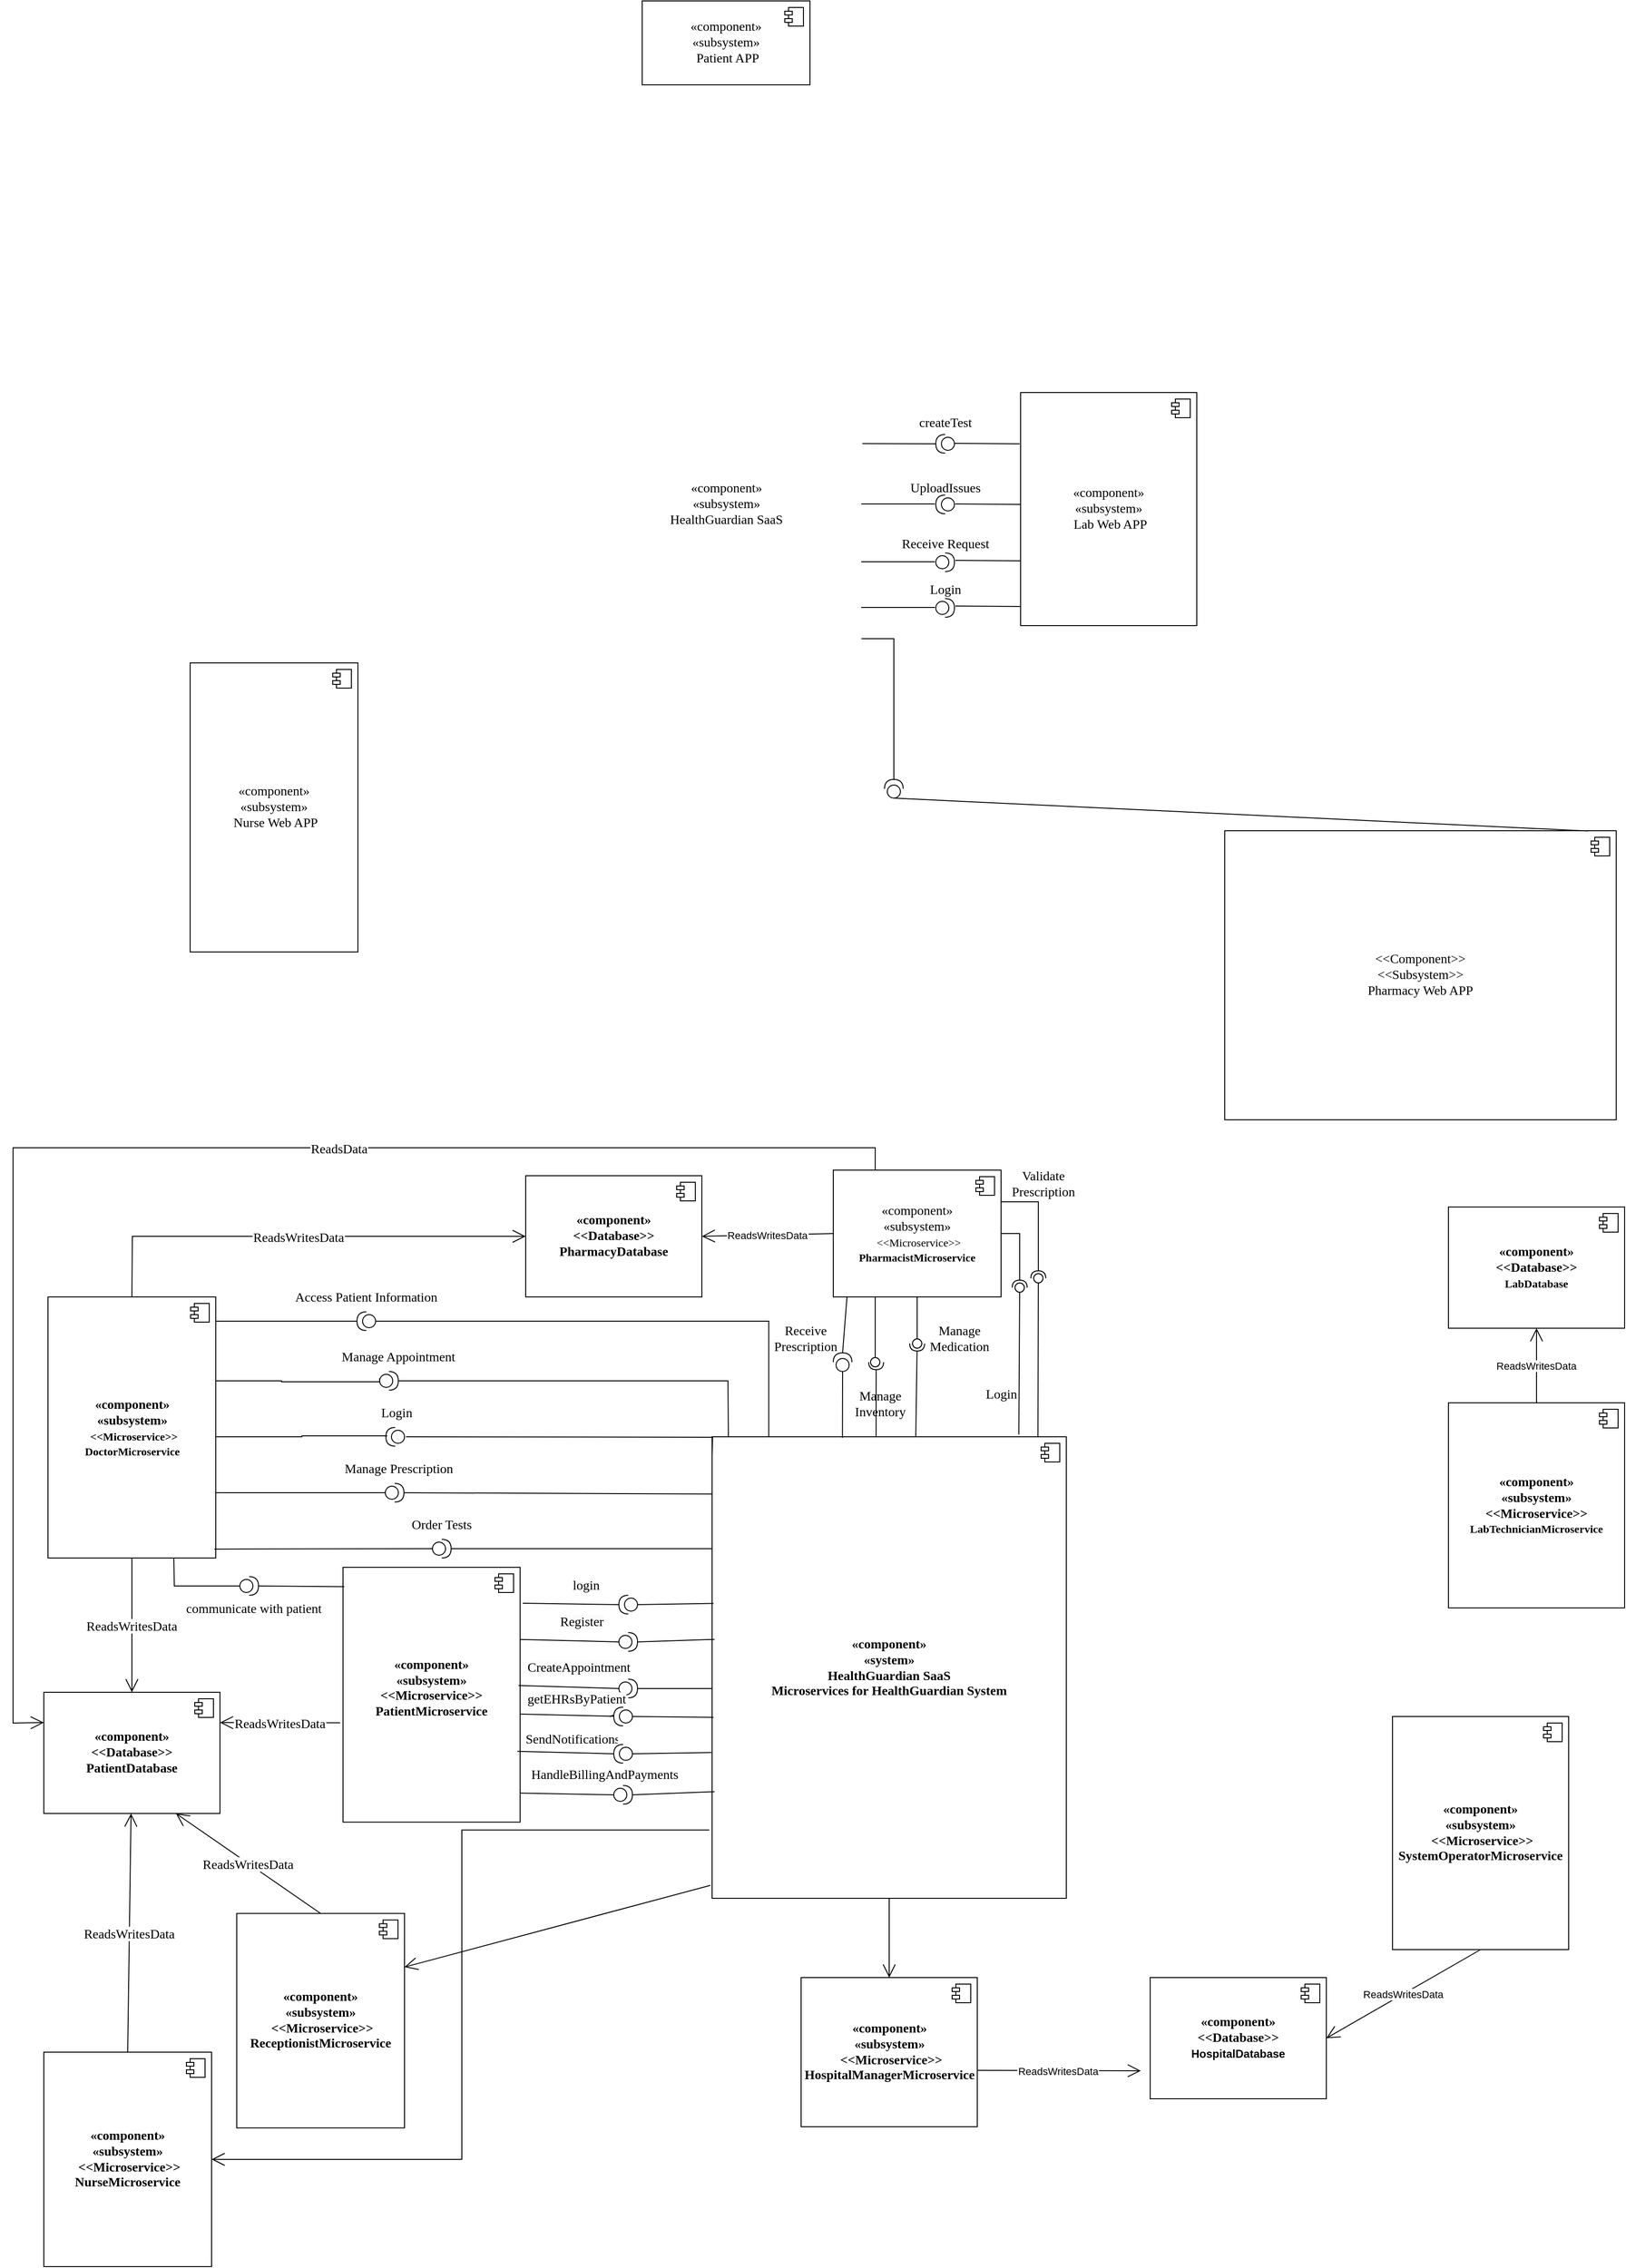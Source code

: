 <mxfile version="22.1.11" type="github">
  <diagram name="第 1 页" id="nJB0Ftmji8PTShk6qqmN">
    <mxGraphModel dx="1245" dy="1538" grid="1" gridSize="10" guides="1" tooltips="1" connect="1" arrows="1" fold="1" page="1" pageScale="1" pageWidth="1169" pageHeight="827" math="0" shadow="0">
      <root>
        <mxCell id="0" />
        <mxCell id="1" parent="0" />
        <mxCell id="VN6n6pisOUyMDZb1Et-6-19" value="&lt;font style=&quot;font-size: 14px;&quot;&gt;«component»&lt;br style=&quot;border-color: var(--border-color); font-size: 14px;&quot;&gt;«subsystem»&lt;br style=&quot;border-color: var(--border-color); font-size: 14px;&quot;&gt;&lt;span style=&quot;border-color: var(--border-color); font-size: 14px;&quot;&gt;&amp;nbsp;Lab Web APP&lt;/span&gt;&lt;/font&gt;" style="html=1;dropTarget=0;whiteSpace=wrap;fontFamily=Times New Roman;fontSize=14;" parent="1" vertex="1">
          <mxGeometry x="1151" y="260" width="189" height="250" as="geometry" />
        </mxCell>
        <mxCell id="VN6n6pisOUyMDZb1Et-6-20" value="" style="shape=module;jettyWidth=8;jettyHeight=4;" parent="VN6n6pisOUyMDZb1Et-6-19" vertex="1">
          <mxGeometry x="1" width="20" height="20" relative="1" as="geometry">
            <mxPoint x="-27" y="7" as="offset" />
          </mxGeometry>
        </mxCell>
        <mxCell id="VN6n6pisOUyMDZb1Et-6-21" value="&lt;font style=&quot;font-size: 14px;&quot;&gt;&amp;lt;&amp;lt;Component&amp;gt;&amp;gt;&lt;br style=&quot;border-color: var(--border-color); font-size: 14px;&quot;&gt;&lt;span style=&quot;font-size: 14px;&quot;&gt;&amp;lt;&amp;lt;Subsystem&amp;gt;&amp;gt;&lt;/span&gt;&lt;br style=&quot;border-color: var(--border-color); font-size: 14px;&quot;&gt;&lt;span style=&quot;font-size: 14px;&quot;&gt;Pharmacy Web APP&lt;/span&gt;&lt;/font&gt;" style="html=1;dropTarget=0;whiteSpace=wrap;fontSize=14;fontFamily=Times New Roman;" parent="1" vertex="1">
          <mxGeometry x="1370" y="730" width="420" height="310" as="geometry" />
        </mxCell>
        <mxCell id="VN6n6pisOUyMDZb1Et-6-22" value="" style="shape=module;jettyWidth=8;jettyHeight=4;" parent="VN6n6pisOUyMDZb1Et-6-21" vertex="1">
          <mxGeometry x="1" width="20" height="20" relative="1" as="geometry">
            <mxPoint x="-27" y="7" as="offset" />
          </mxGeometry>
        </mxCell>
        <mxCell id="VN6n6pisOUyMDZb1Et-6-25" value="&lt;span style=&quot;font-weight: normal; font-size: 14px;&quot;&gt;«component»&lt;br style=&quot;border-color: var(--border-color); font-size: 14px;&quot;&gt;«subsystem»&lt;br style=&quot;font-size: 14px;&quot;&gt;HealthGuardian SaaS&lt;br style=&quot;font-size: 14px;&quot;&gt;&lt;/span&gt;" style="text;align=center;fontStyle=1;verticalAlign=middle;spacingLeft=3;spacingRight=3;strokeColor=none;rotatable=0;points=[[0,0.5],[1,0.5]];portConstraint=eastwest;html=1;fontFamily=Times New Roman;fontSize=14;" parent="1" vertex="1">
          <mxGeometry x="795" y="367" width="80" height="26" as="geometry" />
        </mxCell>
        <mxCell id="VN6n6pisOUyMDZb1Et-6-26" value="Manage Appointment" style="text;html=1;align=center;verticalAlign=middle;resizable=0;points=[];autosize=1;strokeColor=none;fillColor=none;fontFamily=Times New Roman;fontSize=14;" parent="1" vertex="1">
          <mxGeometry x="408.34" y="1280" width="150" height="30" as="geometry" />
        </mxCell>
        <mxCell id="VN6n6pisOUyMDZb1Et-6-29" value="Manage Prescription" style="text;whiteSpace=wrap;html=1;align=center;fontFamily=Times New Roman;fontSize=14;" parent="1" vertex="1">
          <mxGeometry x="409.42" y="1400" width="150" height="40" as="geometry" />
        </mxCell>
        <mxCell id="VN6n6pisOUyMDZb1Et-6-30" value="Order Tests" style="text;whiteSpace=wrap;html=1;align=center;fontSize=14;fontFamily=Times New Roman;" parent="1" vertex="1">
          <mxGeometry x="455" y="1460" width="150" height="40" as="geometry" />
        </mxCell>
        <mxCell id="VN6n6pisOUyMDZb1Et-6-31" value="Access Patient Information" style="text;whiteSpace=wrap;html=1;align=center;fontFamily=Times New Roman;fontSize=14;" parent="1" vertex="1">
          <mxGeometry x="359" y="1216" width="180" height="30" as="geometry" />
        </mxCell>
        <mxCell id="VN6n6pisOUyMDZb1Et-6-32" value="" style="edgeStyle=orthogonalEdgeStyle;rounded=0;orthogonalLoop=1;jettySize=auto;html=1;entryX=-0.003;entryY=0.367;entryDx=0;entryDy=0;entryPerimeter=0;endArrow=none;endFill=0;exitX=0.998;exitY=0.177;exitDx=0;exitDy=0;exitPerimeter=0;" parent="1" target="VN6n6pisOUyMDZb1Et-6-33" edge="1" source="W3R0Q8apx7RqM81T_USm-109">
          <mxGeometry relative="1" as="geometry">
            <mxPoint x="340" y="1320" as="sourcePoint" />
            <mxPoint x="617.47" y="1315.985" as="targetPoint" />
            <Array as="points">
              <mxPoint x="287" y="1320" />
              <mxPoint x="358" y="1320" />
              <mxPoint x="463" y="1321" />
            </Array>
          </mxGeometry>
        </mxCell>
        <mxCell id="VN6n6pisOUyMDZb1Et-6-33" value="" style="shape=providedRequiredInterface;html=1;verticalLabelPosition=bottom;sketch=0;" parent="1" vertex="1">
          <mxGeometry x="463.34" y="1310" width="20" height="20" as="geometry" />
        </mxCell>
        <mxCell id="VN6n6pisOUyMDZb1Et-6-34" value="" style="shape=providedRequiredInterface;html=1;verticalLabelPosition=bottom;sketch=0;" parent="1" vertex="1">
          <mxGeometry x="469.42" y="1430" width="20" height="20" as="geometry" />
        </mxCell>
        <mxCell id="VN6n6pisOUyMDZb1Et-6-36" value="" style="shape=providedRequiredInterface;html=1;verticalLabelPosition=bottom;sketch=0;" parent="1" vertex="1">
          <mxGeometry x="520" y="1490" width="20" height="20" as="geometry" />
        </mxCell>
        <mxCell id="VN6n6pisOUyMDZb1Et-6-37" style="edgeStyle=orthogonalEdgeStyle;rounded=0;orthogonalLoop=1;jettySize=auto;html=1;exitX=0;exitY=0.5;exitDx=0;exitDy=0;exitPerimeter=0;entryX=0.16;entryY=0.004;entryDx=0;entryDy=0;endArrow=none;endFill=0;entryPerimeter=0;" parent="1" source="VN6n6pisOUyMDZb1Et-6-38" target="W3R0Q8apx7RqM81T_USm-1" edge="1">
          <mxGeometry relative="1" as="geometry">
            <mxPoint x="584" y="1255.25" as="targetPoint" />
          </mxGeometry>
        </mxCell>
        <mxCell id="VN6n6pisOUyMDZb1Et-6-38" value="" style="shape=providedRequiredInterface;html=1;verticalLabelPosition=bottom;sketch=0;direction=west;" parent="1" vertex="1">
          <mxGeometry x="439" y="1246" width="20" height="20" as="geometry" />
        </mxCell>
        <mxCell id="VN6n6pisOUyMDZb1Et-6-39" style="rounded=0;orthogonalLoop=1;jettySize=auto;html=1;exitX=1;exitY=0.5;exitDx=0;exitDy=0;exitPerimeter=0;entryX=0.046;entryY=0;entryDx=0;entryDy=0;endArrow=none;endFill=0;entryPerimeter=0;" parent="1" source="VN6n6pisOUyMDZb1Et-6-33" target="W3R0Q8apx7RqM81T_USm-1" edge="1">
          <mxGeometry relative="1" as="geometry">
            <mxPoint x="619.5" y="1320.6" as="targetPoint" />
            <Array as="points">
              <mxPoint x="837" y="1320" />
            </Array>
          </mxGeometry>
        </mxCell>
        <mxCell id="VN6n6pisOUyMDZb1Et-6-41" value="«component»&lt;br style=&quot;border-color: var(--border-color); font-size: 14px;&quot;&gt;«subsystem»&lt;br style=&quot;border-color: var(--border-color); font-size: 14px;&quot;&gt;&lt;span style=&quot;border-color: var(--border-color); font-size: 14px;&quot;&gt;&amp;nbsp;Patient APP&lt;/span&gt;" style="html=1;dropTarget=0;whiteSpace=wrap;fontFamily=Times New Roman;fontSize=14;" parent="1" vertex="1">
          <mxGeometry x="745" y="-160" width="180" height="90" as="geometry" />
        </mxCell>
        <mxCell id="VN6n6pisOUyMDZb1Et-6-42" value="" style="shape=module;jettyWidth=8;jettyHeight=4;" parent="VN6n6pisOUyMDZb1Et-6-41" vertex="1">
          <mxGeometry x="1" width="20" height="20" relative="1" as="geometry">
            <mxPoint x="-27" y="7" as="offset" />
          </mxGeometry>
        </mxCell>
        <mxCell id="VN6n6pisOUyMDZb1Et-6-43" value="" style="shape=providedRequiredInterface;html=1;verticalLabelPosition=bottom;sketch=0;" parent="1" vertex="1">
          <mxGeometry x="313.34" y="1530" width="20" height="20" as="geometry" />
        </mxCell>
        <mxCell id="VN6n6pisOUyMDZb1Et-6-44" value="communicate with patient" style="text;html=1;align=center;verticalAlign=middle;resizable=0;points=[];autosize=1;strokeColor=none;fillColor=none;fontFamily=Times New Roman;fontSize=14;" parent="1" vertex="1">
          <mxGeometry x="243.34" y="1550" width="170" height="30" as="geometry" />
        </mxCell>
        <mxCell id="VN6n6pisOUyMDZb1Et-6-45" value="" style="shape=providedRequiredInterface;html=1;verticalLabelPosition=bottom;sketch=0;rotation=-180;" parent="1" vertex="1">
          <mxGeometry x="1060" y="305" width="20" height="20" as="geometry" />
        </mxCell>
        <mxCell id="VN6n6pisOUyMDZb1Et-6-46" value="" style="shape=providedRequiredInterface;html=1;verticalLabelPosition=bottom;sketch=0;rotation=-180;" parent="1" vertex="1">
          <mxGeometry x="1060" y="370" width="20" height="20" as="geometry" />
        </mxCell>
        <mxCell id="VN6n6pisOUyMDZb1Et-6-47" value="" style="shape=providedRequiredInterface;html=1;verticalLabelPosition=bottom;sketch=0;" parent="1" vertex="1">
          <mxGeometry x="1060" y="432" width="20" height="20" as="geometry" />
        </mxCell>
        <mxCell id="VN6n6pisOUyMDZb1Et-6-48" value="" style="endArrow=none;html=1;rounded=0;entryX=1;entryY=0.5;entryDx=0;entryDy=0;entryPerimeter=0;exitX=1.004;exitY=0.362;exitDx=0;exitDy=0;exitPerimeter=0;" parent="1" target="VN6n6pisOUyMDZb1Et-6-45" edge="1">
          <mxGeometry width="50" height="50" relative="1" as="geometry">
            <mxPoint x="981.16" y="314.71" as="sourcePoint" />
            <mxPoint x="1030" y="280" as="targetPoint" />
          </mxGeometry>
        </mxCell>
        <mxCell id="VN6n6pisOUyMDZb1Et-6-49" value="" style="endArrow=none;html=1;rounded=0;exitX=1.004;exitY=0.362;exitDx=0;exitDy=0;exitPerimeter=0;" parent="1" edge="1">
          <mxGeometry width="50" height="50" relative="1" as="geometry">
            <mxPoint x="1080" y="314.5" as="sourcePoint" />
            <mxPoint x="1150" y="315" as="targetPoint" />
          </mxGeometry>
        </mxCell>
        <mxCell id="VN6n6pisOUyMDZb1Et-6-50" value="" style="endArrow=none;html=1;rounded=0;entryX=1;entryY=0.5;entryDx=0;entryDy=0;entryPerimeter=0;exitX=1.004;exitY=0.362;exitDx=0;exitDy=0;exitPerimeter=0;" parent="1" edge="1">
          <mxGeometry width="50" height="50" relative="1" as="geometry">
            <mxPoint x="980" y="379.5" as="sourcePoint" />
            <mxPoint x="1059" y="379.5" as="targetPoint" />
          </mxGeometry>
        </mxCell>
        <mxCell id="VN6n6pisOUyMDZb1Et-6-51" value="" style="endArrow=none;html=1;rounded=0;exitX=1.004;exitY=0.362;exitDx=0;exitDy=0;exitPerimeter=0;" parent="1" edge="1">
          <mxGeometry width="50" height="50" relative="1" as="geometry">
            <mxPoint x="1081" y="379.5" as="sourcePoint" />
            <mxPoint x="1151" y="380" as="targetPoint" />
          </mxGeometry>
        </mxCell>
        <mxCell id="VN6n6pisOUyMDZb1Et-6-52" value="" style="endArrow=none;html=1;rounded=0;exitX=1.004;exitY=0.362;exitDx=0;exitDy=0;exitPerimeter=0;" parent="1" edge="1">
          <mxGeometry width="50" height="50" relative="1" as="geometry">
            <mxPoint x="1081" y="440" as="sourcePoint" />
            <mxPoint x="1151" y="440.5" as="targetPoint" />
          </mxGeometry>
        </mxCell>
        <mxCell id="VN6n6pisOUyMDZb1Et-6-53" value="" style="endArrow=none;html=1;rounded=0;entryX=1;entryY=0.5;entryDx=0;entryDy=0;entryPerimeter=0;exitX=1.004;exitY=0.362;exitDx=0;exitDy=0;exitPerimeter=0;" parent="1" edge="1">
          <mxGeometry width="50" height="50" relative="1" as="geometry">
            <mxPoint x="980" y="441.5" as="sourcePoint" />
            <mxPoint x="1059" y="441.5" as="targetPoint" />
          </mxGeometry>
        </mxCell>
        <mxCell id="VN6n6pisOUyMDZb1Et-6-54" value="createTest" style="text;html=1;align=center;verticalAlign=middle;resizable=0;points=[];autosize=1;strokeColor=none;fillColor=none;fontFamily=Times New Roman;fontSize=14;" parent="1" vertex="1">
          <mxGeometry x="1030" y="278" width="80" height="30" as="geometry" />
        </mxCell>
        <mxCell id="VN6n6pisOUyMDZb1Et-6-55" value="UploadIssues" style="text;html=1;align=center;verticalAlign=middle;resizable=0;points=[];autosize=1;strokeColor=none;fillColor=none;fontFamily=Times New Roman;fontSize=14;" parent="1" vertex="1">
          <mxGeometry x="1020" y="348" width="100" height="30" as="geometry" />
        </mxCell>
        <mxCell id="VN6n6pisOUyMDZb1Et-6-56" value="Receive Request" style="text;html=1;align=center;verticalAlign=middle;resizable=0;points=[];autosize=1;strokeColor=none;fillColor=none;fontFamily=Times New Roman;fontSize=14;" parent="1" vertex="1">
          <mxGeometry x="1010" y="408" width="120" height="30" as="geometry" />
        </mxCell>
        <mxCell id="VN6n6pisOUyMDZb1Et-6-59" value="" style="ellipse;whiteSpace=wrap;html=1;align=center;aspect=fixed;fillColor=none;strokeColor=none;resizable=0;perimeter=centerPerimeter;rotatable=0;allowArrows=0;points=[];outlineConnect=1;" parent="1" vertex="1">
          <mxGeometry x="1230.5" y="1189" width="10" height="10" as="geometry" />
        </mxCell>
        <mxCell id="VN6n6pisOUyMDZb1Et-6-60" value="Receive&lt;br style=&quot;font-size: 14px;&quot;&gt;Prescription" style="text;html=1;align=center;verticalAlign=middle;resizable=0;points=[];autosize=1;strokeColor=none;fillColor=none;fontFamily=Times New Roman;fontSize=14;" parent="1" vertex="1">
          <mxGeometry x="875" y="1250" width="90" height="50" as="geometry" />
        </mxCell>
        <mxCell id="VN6n6pisOUyMDZb1Et-6-61" value="" style="ellipse;whiteSpace=wrap;html=1;align=center;aspect=fixed;fillColor=none;strokeColor=none;resizable=0;perimeter=centerPerimeter;rotatable=0;allowArrows=0;points=[];outlineConnect=1;" parent="1" vertex="1">
          <mxGeometry x="940" y="680" width="10" height="10" as="geometry" />
        </mxCell>
        <mxCell id="VN6n6pisOUyMDZb1Et-6-62" value="" style="rounded=0;orthogonalLoop=1;jettySize=auto;html=1;endArrow=oval;endFill=0;sketch=0;sourcePerimeterSpacing=0;targetPerimeterSpacing=0;endSize=10;exitX=0.25;exitY=1;exitDx=0;exitDy=0;" parent="1" edge="1" source="W3R0Q8apx7RqM81T_USm-103">
          <mxGeometry relative="1" as="geometry">
            <mxPoint x="1281.5" y="1280" as="sourcePoint" />
            <mxPoint x="995" y="1300" as="targetPoint" />
          </mxGeometry>
        </mxCell>
        <mxCell id="VN6n6pisOUyMDZb1Et-6-63" value="" style="rounded=0;orthogonalLoop=1;jettySize=auto;html=1;endArrow=halfCircle;endFill=0;endSize=6;strokeWidth=1;sketch=0;exitX=0.463;exitY=0.004;exitDx=0;exitDy=0;exitPerimeter=0;" parent="1" edge="1" source="W3R0Q8apx7RqM81T_USm-1">
          <mxGeometry relative="1" as="geometry">
            <mxPoint x="1281" y="1114" as="sourcePoint" />
            <mxPoint x="996" y="1300" as="targetPoint" />
          </mxGeometry>
        </mxCell>
        <mxCell id="VN6n6pisOUyMDZb1Et-6-64" value="Manage &lt;br style=&quot;font-size: 14px;&quot;&gt;Medication" style="text;html=1;align=center;verticalAlign=middle;resizable=0;points=[];autosize=1;strokeColor=none;fillColor=none;fontFamily=Times New Roman;fontSize=14;" parent="1" vertex="1">
          <mxGeometry x="1040" y="1250" width="90" height="50" as="geometry" />
        </mxCell>
        <mxCell id="VN6n6pisOUyMDZb1Et-6-65" value="" style="rounded=0;orthogonalLoop=1;jettySize=auto;html=1;endArrow=oval;endFill=0;sketch=0;sourcePerimeterSpacing=0;targetPerimeterSpacing=0;endSize=10;exitX=0.5;exitY=1;exitDx=0;exitDy=0;" parent="1" edge="1" source="W3R0Q8apx7RqM81T_USm-103">
          <mxGeometry relative="1" as="geometry">
            <mxPoint x="901" y="771" as="sourcePoint" />
            <mxPoint x="1040" y="1280" as="targetPoint" />
          </mxGeometry>
        </mxCell>
        <mxCell id="VN6n6pisOUyMDZb1Et-6-66" value="" style="rounded=0;orthogonalLoop=1;jettySize=auto;html=1;endArrow=halfCircle;endFill=0;endSize=6;strokeWidth=1;sketch=0;exitX=0.575;exitY=0.003;exitDx=0;exitDy=0;exitPerimeter=0;" parent="1" edge="1" source="W3R0Q8apx7RqM81T_USm-1">
          <mxGeometry relative="1" as="geometry">
            <mxPoint x="900" y="605" as="sourcePoint" />
            <mxPoint x="1040" y="1280" as="targetPoint" />
          </mxGeometry>
        </mxCell>
        <mxCell id="VN6n6pisOUyMDZb1Et-6-67" value="Manage &lt;br style=&quot;font-size: 14px;&quot;&gt;Inventory" style="text;html=1;align=center;verticalAlign=middle;resizable=0;points=[];autosize=1;strokeColor=none;fillColor=none;fontFamily=Times New Roman;fontSize=14;" parent="1" vertex="1">
          <mxGeometry x="960" y="1320" width="80" height="50" as="geometry" />
        </mxCell>
        <mxCell id="VN6n6pisOUyMDZb1Et-6-72" value="" style="shape=providedRequiredInterface;html=1;verticalLabelPosition=bottom;sketch=0;" parent="1" vertex="1">
          <mxGeometry x="1060" y="481" width="20" height="20" as="geometry" />
        </mxCell>
        <mxCell id="VN6n6pisOUyMDZb1Et-6-73" value="" style="endArrow=none;html=1;rounded=0;exitX=1.004;exitY=0.362;exitDx=0;exitDy=0;exitPerimeter=0;" parent="1" edge="1">
          <mxGeometry width="50" height="50" relative="1" as="geometry">
            <mxPoint x="1081" y="489" as="sourcePoint" />
            <mxPoint x="1151" y="489.5" as="targetPoint" />
          </mxGeometry>
        </mxCell>
        <mxCell id="VN6n6pisOUyMDZb1Et-6-74" value="" style="endArrow=none;html=1;rounded=0;entryX=1;entryY=0.5;entryDx=0;entryDy=0;entryPerimeter=0;exitX=1.004;exitY=0.362;exitDx=0;exitDy=0;exitPerimeter=0;" parent="1" edge="1">
          <mxGeometry width="50" height="50" relative="1" as="geometry">
            <mxPoint x="980" y="490.5" as="sourcePoint" />
            <mxPoint x="1059" y="490.5" as="targetPoint" />
          </mxGeometry>
        </mxCell>
        <mxCell id="VN6n6pisOUyMDZb1Et-6-75" value="Login" style="text;html=1;align=center;verticalAlign=middle;resizable=0;points=[];autosize=1;strokeColor=none;fillColor=none;fontFamily=Times New Roman;fontSize=14;" parent="1" vertex="1">
          <mxGeometry x="1040" y="457" width="60" height="30" as="geometry" />
        </mxCell>
        <mxCell id="VN6n6pisOUyMDZb1Et-6-76" value="" style="rounded=0;orthogonalLoop=1;jettySize=auto;html=1;endArrow=halfCircle;endFill=0;endSize=6;strokeWidth=1;sketch=0;exitX=1;exitY=0.5;exitDx=0;exitDy=0;" parent="1" edge="1" source="W3R0Q8apx7RqM81T_USm-103">
          <mxGeometry relative="1" as="geometry">
            <mxPoint x="974" y="770" as="sourcePoint" />
            <mxPoint x="1150" y="1220" as="targetPoint" />
            <Array as="points">
              <mxPoint x="1150" y="1162" />
            </Array>
          </mxGeometry>
        </mxCell>
        <mxCell id="VN6n6pisOUyMDZb1Et-6-77" value="" style="rounded=0;orthogonalLoop=1;jettySize=auto;html=1;endArrow=oval;endFill=0;sketch=0;sourcePerimeterSpacing=0;targetPerimeterSpacing=0;endSize=10;exitX=0.866;exitY=-0.005;exitDx=0;exitDy=0;exitPerimeter=0;" parent="1" edge="1" source="W3R0Q8apx7RqM81T_USm-1">
          <mxGeometry relative="1" as="geometry">
            <mxPoint x="975" y="607" as="sourcePoint" />
            <mxPoint x="1150" y="1220" as="targetPoint" />
          </mxGeometry>
        </mxCell>
        <mxCell id="VN6n6pisOUyMDZb1Et-6-78" value="Login" style="text;html=1;align=center;verticalAlign=middle;resizable=0;points=[];autosize=1;strokeColor=none;fillColor=none;fontFamily=Times New Roman;fontSize=14;" parent="1" vertex="1">
          <mxGeometry x="1100" y="1320" width="60" height="30" as="geometry" />
        </mxCell>
        <mxCell id="VN6n6pisOUyMDZb1Et-6-81" value="" style="endArrow=none;html=1;rounded=0;entryX=0;entryY=0.5;entryDx=0;entryDy=0;entryPerimeter=0;" parent="1" target="VN6n6pisOUyMDZb1Et-6-34" edge="1">
          <mxGeometry width="50" height="50" relative="1" as="geometry">
            <mxPoint x="280" y="1440" as="sourcePoint" />
            <mxPoint x="684.42" y="1340" as="targetPoint" />
          </mxGeometry>
        </mxCell>
        <mxCell id="VN6n6pisOUyMDZb1Et-6-82" value="" style="endArrow=none;html=1;rounded=0;entryX=1;entryY=0.5;entryDx=0;entryDy=0;entryPerimeter=0;exitX=-0.001;exitY=0.124;exitDx=0;exitDy=0;exitPerimeter=0;" parent="1" source="W3R0Q8apx7RqM81T_USm-1" target="VN6n6pisOUyMDZb1Et-6-34" edge="1">
          <mxGeometry width="50" height="50" relative="1" as="geometry">
            <mxPoint x="625.0" y="1443.85" as="sourcePoint" />
            <mxPoint x="684.42" y="1340" as="targetPoint" />
          </mxGeometry>
        </mxCell>
        <mxCell id="VN6n6pisOUyMDZb1Et-6-87" value="" style="shape=providedRequiredInterface;html=1;verticalLabelPosition=bottom;sketch=0;direction=west;rotation=90;" parent="1" vertex="1">
          <mxGeometry x="950" y="1290" width="20" height="20" as="geometry" />
        </mxCell>
        <mxCell id="VN6n6pisOUyMDZb1Et-6-89" value="" style="endArrow=none;html=1;rounded=0;entryX=1;entryY=0.5;entryDx=0;entryDy=0;entryPerimeter=0;exitX=0.082;exitY=0.996;exitDx=0;exitDy=0;exitPerimeter=0;" parent="1" source="W3R0Q8apx7RqM81T_USm-103" target="VN6n6pisOUyMDZb1Et-6-87" edge="1">
          <mxGeometry width="50" height="50" relative="1" as="geometry">
            <mxPoint x="640" y="510" as="sourcePoint" />
            <mxPoint x="690" y="460" as="targetPoint" />
          </mxGeometry>
        </mxCell>
        <mxCell id="VN6n6pisOUyMDZb1Et-6-91" value="" style="endArrow=none;html=1;rounded=0;exitX=0;exitY=0.5;exitDx=0;exitDy=0;exitPerimeter=0;entryX=0.928;entryY=0.001;entryDx=0;entryDy=0;entryPerimeter=0;" parent="1" source="VN6n6pisOUyMDZb1Et-6-93" target="VN6n6pisOUyMDZb1Et-6-21" edge="1">
          <mxGeometry width="50" height="50" relative="1" as="geometry">
            <mxPoint x="570" y="730" as="sourcePoint" />
            <mxPoint x="420" y="710" as="targetPoint" />
          </mxGeometry>
        </mxCell>
        <mxCell id="VN6n6pisOUyMDZb1Et-6-93" value="" style="shape=providedRequiredInterface;html=1;verticalLabelPosition=bottom;sketch=0;direction=west;rotation=90;" parent="1" vertex="1">
          <mxGeometry x="1005" y="675" width="20" height="20" as="geometry" />
        </mxCell>
        <mxCell id="VN6n6pisOUyMDZb1Et-6-95" value="" style="endArrow=none;html=1;rounded=0;exitX=1;exitY=0.5;exitDx=0;exitDy=0;exitPerimeter=0;entryX=1.001;entryY=0.822;entryDx=0;entryDy=0;entryPerimeter=0;" parent="1" source="VN6n6pisOUyMDZb1Et-6-93" edge="1">
          <mxGeometry width="50" height="50" relative="1" as="geometry">
            <mxPoint x="1025" y="705" as="sourcePoint" />
            <mxPoint x="980.29" y="524.01" as="targetPoint" />
            <Array as="points">
              <mxPoint x="1015" y="524" />
            </Array>
          </mxGeometry>
        </mxCell>
        <mxCell id="VN6n6pisOUyMDZb1Et-6-96" value="&lt;font style=&quot;font-size: 14px;&quot; face=&quot;Times New Roman&quot;&gt;«component»&lt;br style=&quot;border-color: var(--border-color);&quot;&gt;&lt;span style=&quot;&quot;&gt;«subsystem»&lt;/span&gt;&lt;br style=&quot;border-color: var(--border-color);&quot;&gt;&lt;span style=&quot;&quot;&gt;&amp;nbsp;Nurse Web APP&lt;/span&gt;&lt;/font&gt;" style="html=1;dropTarget=0;whiteSpace=wrap;" parent="1" vertex="1">
          <mxGeometry x="260" y="550" width="180" height="310" as="geometry" />
        </mxCell>
        <mxCell id="VN6n6pisOUyMDZb1Et-6-97" value="" style="shape=module;jettyWidth=8;jettyHeight=4;" parent="VN6n6pisOUyMDZb1Et-6-96" vertex="1">
          <mxGeometry x="1" width="20" height="20" relative="1" as="geometry">
            <mxPoint x="-27" y="7" as="offset" />
          </mxGeometry>
        </mxCell>
        <mxCell id="W3R0Q8apx7RqM81T_USm-1" value="&lt;font style=&quot;font-size: 14px;&quot; face=&quot;Times New Roman&quot;&gt;&lt;b&gt;«component»&lt;br style=&quot;border-color: var(--border-color);&quot;&gt;&lt;span style=&quot;&quot;&gt;«system»&lt;/span&gt;&lt;br style=&quot;border-color: var(--border-color);&quot;&gt;HealthGuardian SaaS&lt;br&gt;&lt;span style=&quot;text-align: left;&quot;&gt;Microservices for HealthGuardian System&lt;/span&gt;&lt;/b&gt;&lt;/font&gt;&lt;span style=&quot;&quot;&gt;&lt;br&gt;&lt;/span&gt;" style="html=1;dropTarget=0;whiteSpace=wrap;" vertex="1" parent="1">
          <mxGeometry x="820" y="1380" width="380" height="495" as="geometry" />
        </mxCell>
        <mxCell id="W3R0Q8apx7RqM81T_USm-2" value="" style="shape=module;jettyWidth=8;jettyHeight=4;" vertex="1" parent="W3R0Q8apx7RqM81T_USm-1">
          <mxGeometry x="1" width="20" height="20" relative="1" as="geometry">
            <mxPoint x="-27" y="7" as="offset" />
          </mxGeometry>
        </mxCell>
        <mxCell id="W3R0Q8apx7RqM81T_USm-43" value="" style="startArrow=none;endArrow=open;endSize=12;exitX=0.5;exitY=1;entryX=0.5;entryY=0;rounded=0;exitDx=0;exitDy=0;entryDx=0;entryDy=0;" edge="1" parent="1" source="W3R0Q8apx7RqM81T_USm-1">
          <mxGeometry relative="1" as="geometry">
            <mxPoint x="1314" y="2454" as="sourcePoint" />
            <mxPoint x="1010" y="1960" as="targetPoint" />
          </mxGeometry>
        </mxCell>
        <mxCell id="W3R0Q8apx7RqM81T_USm-47" value="" style="startArrow=none;endArrow=open;endSize=12;exitX=-0.005;exitY=0.972;entryX=1;entryY=0.25;rounded=0;exitDx=0;exitDy=0;entryDx=0;entryDy=0;exitPerimeter=0;" edge="1" parent="1" source="W3R0Q8apx7RqM81T_USm-1" target="W3R0Q8apx7RqM81T_USm-113">
          <mxGeometry relative="1" as="geometry">
            <mxPoint x="834" y="1627" as="sourcePoint" />
            <mxPoint x="675.758" y="1860.048" as="targetPoint" />
          </mxGeometry>
        </mxCell>
        <mxCell id="W3R0Q8apx7RqM81T_USm-48" value="ReadsWritesData" style="startArrow=none;endArrow=open;endSize=12;exitX=0.5;exitY=1;entryX=0.5;entryY=0;rounded=0;exitDx=0;exitDy=0;entryDx=0;entryDy=0;fontFamily=Times New Roman;fontSize=14;" edge="1" parent="1" source="W3R0Q8apx7RqM81T_USm-109" target="W3R0Q8apx7RqM81T_USm-115">
          <mxGeometry relative="1" as="geometry">
            <mxPoint x="193.876" y="1565.356" as="sourcePoint" />
            <mxPoint x="193" y="1670" as="targetPoint" />
          </mxGeometry>
        </mxCell>
        <mxCell id="W3R0Q8apx7RqM81T_USm-49" value="ReadsWritesData" style="startArrow=none;endArrow=open;endSize=12;entryX=1;entryY=0.25;rounded=0;entryDx=0;entryDy=0;exitX=-0.016;exitY=0.61;exitDx=0;exitDy=0;exitPerimeter=0;fontFamily=Times New Roman;fontSize=14;" edge="1" parent="1" source="W3R0Q8apx7RqM81T_USm-70" target="W3R0Q8apx7RqM81T_USm-115">
          <mxGeometry relative="1" as="geometry">
            <mxPoint x="420" y="1693" as="sourcePoint" />
            <mxPoint x="286" y="1693.355" as="targetPoint" />
          </mxGeometry>
        </mxCell>
        <mxCell id="W3R0Q8apx7RqM81T_USm-58" value="ReadsWritesData" style="startArrow=none;endArrow=open;endSize=12;rounded=0;exitX=0.5;exitY=0;exitDx=0;exitDy=0;fontSize=14;fontFamily=Times New Roman;" edge="1" parent="1" source="W3R0Q8apx7RqM81T_USm-111" target="W3R0Q8apx7RqM81T_USm-115">
          <mxGeometry relative="1" as="geometry">
            <mxPoint x="193" y="2030" as="sourcePoint" />
            <mxPoint x="193" y="1716.71" as="targetPoint" />
          </mxGeometry>
        </mxCell>
        <mxCell id="W3R0Q8apx7RqM81T_USm-59" value="ReadsWritesData" style="startArrow=none;endArrow=open;endSize=12;rounded=0;exitX=0.5;exitY=0;exitDx=0;exitDy=0;entryX=0.75;entryY=1;entryDx=0;entryDy=0;fontFamily=Times New Roman;fontSize=14;" edge="1" parent="1" source="W3R0Q8apx7RqM81T_USm-113" target="W3R0Q8apx7RqM81T_USm-115">
          <mxGeometry relative="1" as="geometry">
            <mxPoint x="446.342" y="1821.221" as="sourcePoint" />
            <mxPoint x="286.0" y="1716.71" as="targetPoint" />
          </mxGeometry>
        </mxCell>
        <mxCell id="W3R0Q8apx7RqM81T_USm-61" value="" style="startArrow=none;endArrow=open;endSize=12;entryX=1;entryY=0.5;rounded=0;entryDx=0;entryDy=0;edgeStyle=orthogonalEdgeStyle;exitX=-0.008;exitY=0.852;exitDx=0;exitDy=0;exitPerimeter=0;" edge="1" parent="1" source="W3R0Q8apx7RqM81T_USm-1" target="W3R0Q8apx7RqM81T_USm-111">
          <mxGeometry relative="1" as="geometry">
            <mxPoint x="890" y="1950" as="sourcePoint" />
            <mxPoint x="686" y="1870" as="targetPoint" />
          </mxGeometry>
        </mxCell>
        <mxCell id="W3R0Q8apx7RqM81T_USm-63" value="ReadsWritesData" style="startArrow=none;endArrow=open;endSize=12;rounded=0;exitX=0.992;exitY=0.622;exitDx=0;exitDy=0;exitPerimeter=0;entryX=0;entryY=0.5;entryDx=0;entryDy=0;" edge="1" parent="1" source="W3R0Q8apx7RqM81T_USm-118">
          <mxGeometry relative="1" as="geometry">
            <mxPoint x="1126.267" y="2062.002" as="sourcePoint" />
            <mxPoint x="1280" y="2060" as="targetPoint" />
          </mxGeometry>
        </mxCell>
        <mxCell id="W3R0Q8apx7RqM81T_USm-65" value="ReadsWritesData" style="startArrow=none;endArrow=open;endSize=12;rounded=0;exitX=0.5;exitY=1;exitDx=0;exitDy=0;entryX=1;entryY=0.5;entryDx=0;entryDy=0;" edge="1" parent="1" source="W3R0Q8apx7RqM81T_USm-105" target="W3R0Q8apx7RqM81T_USm-120">
          <mxGeometry relative="1" as="geometry">
            <mxPoint x="1335.684" y="1303.592" as="sourcePoint" />
            <mxPoint x="1539" y="2060" as="targetPoint" />
          </mxGeometry>
        </mxCell>
        <mxCell id="W3R0Q8apx7RqM81T_USm-67" value="ReadsWritesData" style="startArrow=none;endArrow=open;endSize=12;rounded=0;exitX=0;exitY=0.5;exitDx=0;exitDy=0;entryX=1;entryY=0.5;entryDx=0;entryDy=0;" edge="1" parent="1" source="W3R0Q8apx7RqM81T_USm-103" target="W3R0Q8apx7RqM81T_USm-99">
          <mxGeometry relative="1" as="geometry">
            <mxPoint x="941.148" y="1297.283" as="sourcePoint" />
            <mxPoint x="941.264" y="1188.768" as="targetPoint" />
          </mxGeometry>
        </mxCell>
        <mxCell id="W3R0Q8apx7RqM81T_USm-69" value="ReadsWritesData" style="startArrow=none;endArrow=open;endSize=12;rounded=0;exitX=0.5;exitY=0;exitDx=0;exitDy=0;" edge="1" parent="1" source="W3R0Q8apx7RqM81T_USm-107" target="W3R0Q8apx7RqM81T_USm-97">
          <mxGeometry relative="1" as="geometry">
            <mxPoint x="1704.5" y="1353.56" as="sourcePoint" />
            <mxPoint x="1704.5" y="1263.56" as="targetPoint" />
          </mxGeometry>
        </mxCell>
        <mxCell id="W3R0Q8apx7RqM81T_USm-70" value="&lt;font style=&quot;font-size: 14px;&quot; face=&quot;Times New Roman&quot;&gt;&lt;b&gt;«component»&lt;br style=&quot;border-color: var(--border-color);&quot;&gt;&lt;span style=&quot;&quot;&gt;«subsystem»&lt;/span&gt;&lt;br style=&quot;border-color: var(--border-color);&quot;&gt;&amp;lt;&amp;lt;Microservice&amp;gt;&amp;gt;&lt;br style=&quot;border-color: var(--border-color); padding: 0px; margin: 0px;&quot;&gt;PatientMicroservice&lt;br&gt;&lt;/b&gt;&lt;/font&gt;&lt;span style=&quot;&quot;&gt;&lt;br&gt;&lt;/span&gt;" style="html=1;dropTarget=0;whiteSpace=wrap;" vertex="1" parent="1">
          <mxGeometry x="424" y="1520" width="190" height="273.29" as="geometry" />
        </mxCell>
        <mxCell id="W3R0Q8apx7RqM81T_USm-71" value="" style="shape=module;jettyWidth=8;jettyHeight=4;" vertex="1" parent="W3R0Q8apx7RqM81T_USm-70">
          <mxGeometry x="1" width="20" height="20" relative="1" as="geometry">
            <mxPoint x="-27" y="7" as="offset" />
          </mxGeometry>
        </mxCell>
        <mxCell id="W3R0Q8apx7RqM81T_USm-72" value="" style="endArrow=none;html=1;rounded=0;entryX=0.004;entryY=0.361;entryDx=0;entryDy=0;entryPerimeter=0;exitX=0;exitY=0.5;exitDx=0;exitDy=0;exitPerimeter=0;" edge="1" parent="1" source="W3R0Q8apx7RqM81T_USm-73" target="W3R0Q8apx7RqM81T_USm-1">
          <mxGeometry width="50" height="50" relative="1" as="geometry">
            <mxPoint x="760" y="1550" as="sourcePoint" />
            <mxPoint x="770" y="1550" as="targetPoint" />
          </mxGeometry>
        </mxCell>
        <mxCell id="W3R0Q8apx7RqM81T_USm-73" value="" style="shape=providedRequiredInterface;html=1;verticalLabelPosition=bottom;sketch=0;direction=west;" vertex="1" parent="1">
          <mxGeometry x="720" y="1550" width="20" height="20" as="geometry" />
        </mxCell>
        <mxCell id="W3R0Q8apx7RqM81T_USm-74" value="" style="endArrow=none;html=1;rounded=0;exitX=1.015;exitY=0.141;exitDx=0;exitDy=0;exitPerimeter=0;entryX=1;entryY=0.5;entryDx=0;entryDy=0;entryPerimeter=0;" edge="1" parent="1" source="W3R0Q8apx7RqM81T_USm-70" target="W3R0Q8apx7RqM81T_USm-73">
          <mxGeometry width="50" height="50" relative="1" as="geometry">
            <mxPoint x="650" y="1680" as="sourcePoint" />
            <mxPoint x="700" y="1630" as="targetPoint" />
          </mxGeometry>
        </mxCell>
        <mxCell id="W3R0Q8apx7RqM81T_USm-75" value="login" style="text;html=1;strokeColor=none;fillColor=none;align=center;verticalAlign=middle;whiteSpace=wrap;rounded=0;fontSize=14;fontFamily=Times New Roman;" vertex="1" parent="1">
          <mxGeometry x="654.5" y="1530" width="60" height="20" as="geometry" />
        </mxCell>
        <mxCell id="W3R0Q8apx7RqM81T_USm-76" value="" style="endArrow=none;html=1;rounded=0;exitX=0.997;exitY=0.283;exitDx=0;exitDy=0;entryX=0;entryY=0.5;entryDx=0;entryDy=0;entryPerimeter=0;exitPerimeter=0;" edge="1" parent="1" source="W3R0Q8apx7RqM81T_USm-70" target="W3R0Q8apx7RqM81T_USm-77">
          <mxGeometry width="50" height="50" relative="1" as="geometry">
            <mxPoint x="640" y="1650" as="sourcePoint" />
            <mxPoint x="690" y="1600" as="targetPoint" />
          </mxGeometry>
        </mxCell>
        <mxCell id="W3R0Q8apx7RqM81T_USm-77" value="" style="shape=providedRequiredInterface;html=1;verticalLabelPosition=bottom;sketch=0;" vertex="1" parent="1">
          <mxGeometry x="720" y="1590" width="20" height="20" as="geometry" />
        </mxCell>
        <mxCell id="W3R0Q8apx7RqM81T_USm-78" value="" style="endArrow=none;html=1;rounded=0;entryX=0.007;entryY=0.439;entryDx=0;entryDy=0;entryPerimeter=0;exitX=1;exitY=0.5;exitDx=0;exitDy=0;exitPerimeter=0;" edge="1" parent="1" source="W3R0Q8apx7RqM81T_USm-77" target="W3R0Q8apx7RqM81T_USm-1">
          <mxGeometry width="50" height="50" relative="1" as="geometry">
            <mxPoint x="740" y="1700" as="sourcePoint" />
            <mxPoint x="790" y="1650" as="targetPoint" />
          </mxGeometry>
        </mxCell>
        <mxCell id="W3R0Q8apx7RqM81T_USm-79" value="&lt;span style=&quot;color: rgb(0, 0, 0); font-size: 14px; font-style: normal; font-variant-ligatures: normal; font-variant-caps: normal; font-weight: 400; letter-spacing: normal; orphans: 2; text-align: left; text-indent: 0px; text-transform: none; widows: 2; word-spacing: 0px; -webkit-text-stroke-width: 0px; background-color: rgb(251, 251, 251); text-decoration-thickness: initial; text-decoration-style: initial; text-decoration-color: initial; float: none; display: inline !important;&quot;&gt;Register&lt;/span&gt;" style="text;whiteSpace=wrap;html=1;fontFamily=Times New Roman;fontSize=14;" vertex="1" parent="1">
          <mxGeometry x="654.5" y="1563.56" width="50" height="30" as="geometry" />
        </mxCell>
        <mxCell id="W3R0Q8apx7RqM81T_USm-80" value="" style="endArrow=none;html=1;rounded=0;exitX=0.991;exitY=0.464;exitDx=0;exitDy=0;exitPerimeter=0;entryX=0;entryY=0.5;entryDx=0;entryDy=0;entryPerimeter=0;" edge="1" parent="1" source="W3R0Q8apx7RqM81T_USm-70" target="W3R0Q8apx7RqM81T_USm-81">
          <mxGeometry width="50" height="50" relative="1" as="geometry">
            <mxPoint x="660" y="1700" as="sourcePoint" />
            <mxPoint x="700" y="1630" as="targetPoint" />
          </mxGeometry>
        </mxCell>
        <mxCell id="W3R0Q8apx7RqM81T_USm-81" value="" style="shape=providedRequiredInterface;html=1;verticalLabelPosition=bottom;sketch=0;" vertex="1" parent="1">
          <mxGeometry x="720" y="1640" width="20" height="20" as="geometry" />
        </mxCell>
        <mxCell id="W3R0Q8apx7RqM81T_USm-82" value="" style="endArrow=none;html=1;rounded=0;exitX=1;exitY=0.5;exitDx=0;exitDy=0;exitPerimeter=0;" edge="1" parent="1" source="W3R0Q8apx7RqM81T_USm-81">
          <mxGeometry width="50" height="50" relative="1" as="geometry">
            <mxPoint x="680" y="1770" as="sourcePoint" />
            <mxPoint x="820" y="1650" as="targetPoint" />
          </mxGeometry>
        </mxCell>
        <mxCell id="W3R0Q8apx7RqM81T_USm-83" value="&lt;span style=&quot;color: rgb(0, 0, 0); font-size: 14px; font-style: normal; font-variant-ligatures: normal; font-variant-caps: normal; font-weight: 400; letter-spacing: normal; orphans: 2; text-align: left; text-indent: 0px; text-transform: none; widows: 2; word-spacing: 0px; -webkit-text-stroke-width: 0px; background-color: rgb(251, 251, 251); text-decoration-thickness: initial; text-decoration-style: initial; text-decoration-color: initial; float: none; display: inline !important;&quot;&gt;CreateAppointment&lt;/span&gt;" style="text;whiteSpace=wrap;html=1;fontFamily=Times New Roman;fontSize=14;" vertex="1" parent="1">
          <mxGeometry x="619.5" y="1612.5" width="120" height="30" as="geometry" />
        </mxCell>
        <mxCell id="W3R0Q8apx7RqM81T_USm-84" value="" style="endArrow=none;html=1;rounded=0;exitX=0.997;exitY=0.576;exitDx=0;exitDy=0;exitPerimeter=0;" edge="1" parent="1" source="W3R0Q8apx7RqM81T_USm-86">
          <mxGeometry width="50" height="50" relative="1" as="geometry">
            <mxPoint x="660" y="1740" as="sourcePoint" />
            <mxPoint x="710" y="1680" as="targetPoint" />
          </mxGeometry>
        </mxCell>
        <mxCell id="W3R0Q8apx7RqM81T_USm-85" value="" style="endArrow=none;html=1;rounded=0;exitX=0.997;exitY=0.576;exitDx=0;exitDy=0;exitPerimeter=0;" edge="1" parent="1" source="W3R0Q8apx7RqM81T_USm-70" target="W3R0Q8apx7RqM81T_USm-86">
          <mxGeometry width="50" height="50" relative="1" as="geometry">
            <mxPoint x="613" y="1677" as="sourcePoint" />
            <mxPoint x="710" y="1680" as="targetPoint" />
          </mxGeometry>
        </mxCell>
        <mxCell id="W3R0Q8apx7RqM81T_USm-86" value="" style="shape=providedRequiredInterface;html=1;verticalLabelPosition=bottom;sketch=0;direction=west;" vertex="1" parent="1">
          <mxGeometry x="714.5" y="1670" width="20" height="20" as="geometry" />
        </mxCell>
        <mxCell id="W3R0Q8apx7RqM81T_USm-87" value="" style="endArrow=none;html=1;rounded=0;entryX=0.004;entryY=0.608;entryDx=0;entryDy=0;entryPerimeter=0;exitX=0;exitY=0.5;exitDx=0;exitDy=0;exitPerimeter=0;" edge="1" parent="1" source="W3R0Q8apx7RqM81T_USm-86" target="W3R0Q8apx7RqM81T_USm-1">
          <mxGeometry width="50" height="50" relative="1" as="geometry">
            <mxPoint x="750" y="1660" as="sourcePoint" />
            <mxPoint x="827" y="1663" as="targetPoint" />
          </mxGeometry>
        </mxCell>
        <mxCell id="W3R0Q8apx7RqM81T_USm-88" value="&lt;span style=&quot;color: rgb(0, 0, 0); font-style: normal; font-variant-ligatures: normal; font-variant-caps: normal; font-weight: 400; letter-spacing: normal; orphans: 2; text-align: left; text-indent: 0px; text-transform: none; widows: 2; word-spacing: 0px; -webkit-text-stroke-width: 0px; background-color: rgb(251, 251, 251); text-decoration-thickness: initial; text-decoration-style: initial; text-decoration-color: initial; float: none; font-size: 14px; display: inline !important;&quot;&gt;&lt;font style=&quot;font-size: 14px;&quot;&gt;getEHRsByPatient&lt;/font&gt;&lt;/span&gt;" style="text;whiteSpace=wrap;html=1;fontFamily=Times New Roman;fontSize=14;" vertex="1" parent="1">
          <mxGeometry x="619.5" y="1646.65" width="110" height="20" as="geometry" />
        </mxCell>
        <mxCell id="W3R0Q8apx7RqM81T_USm-89" value="" style="endArrow=none;html=1;rounded=0;exitX=0.985;exitY=0.722;exitDx=0;exitDy=0;exitPerimeter=0;entryX=1;entryY=0.5;entryDx=0;entryDy=0;entryPerimeter=0;" edge="1" parent="1" source="W3R0Q8apx7RqM81T_USm-70" target="W3R0Q8apx7RqM81T_USm-90">
          <mxGeometry width="50" height="50" relative="1" as="geometry">
            <mxPoint x="650" y="1770" as="sourcePoint" />
            <mxPoint x="700" y="1720" as="targetPoint" />
          </mxGeometry>
        </mxCell>
        <mxCell id="W3R0Q8apx7RqM81T_USm-90" value="" style="shape=providedRequiredInterface;html=1;verticalLabelPosition=bottom;sketch=0;direction=west;" vertex="1" parent="1">
          <mxGeometry x="714.5" y="1710" width="20" height="20" as="geometry" />
        </mxCell>
        <mxCell id="W3R0Q8apx7RqM81T_USm-91" value="" style="endArrow=none;html=1;rounded=0;entryX=-0.002;entryY=0.684;entryDx=0;entryDy=0;entryPerimeter=0;exitX=0;exitY=0.5;exitDx=0;exitDy=0;exitPerimeter=0;" edge="1" parent="1" source="W3R0Q8apx7RqM81T_USm-90" target="W3R0Q8apx7RqM81T_USm-1">
          <mxGeometry width="50" height="50" relative="1" as="geometry">
            <mxPoint x="744" y="1690" as="sourcePoint" />
            <mxPoint x="832" y="1691" as="targetPoint" />
          </mxGeometry>
        </mxCell>
        <mxCell id="W3R0Q8apx7RqM81T_USm-92" value="SendNotifications" style="text;strokeColor=none;fillColor=none;align=left;verticalAlign=top;spacingLeft=4;spacingRight=4;overflow=hidden;rotatable=0;points=[[0,0.5],[1,0.5]];portConstraint=eastwest;fontFamily=Times New Roman;fontSize=14;" vertex="1" parent="1">
          <mxGeometry x="614" y="1689" width="110" height="21" as="geometry" />
        </mxCell>
        <mxCell id="W3R0Q8apx7RqM81T_USm-93" value="" style="endArrow=none;html=1;rounded=0;entryX=0.007;entryY=0.769;entryDx=0;entryDy=0;entryPerimeter=0;exitX=1;exitY=0.5;exitDx=0;exitDy=0;exitPerimeter=0;" edge="1" parent="1" source="W3R0Q8apx7RqM81T_USm-94" target="W3R0Q8apx7RqM81T_USm-1">
          <mxGeometry width="50" height="50" relative="1" as="geometry">
            <mxPoint x="750" y="1761" as="sourcePoint" />
            <mxPoint x="829" y="1729" as="targetPoint" />
          </mxGeometry>
        </mxCell>
        <mxCell id="W3R0Q8apx7RqM81T_USm-94" value="" style="shape=providedRequiredInterface;html=1;verticalLabelPosition=bottom;sketch=0;direction=east;" vertex="1" parent="1">
          <mxGeometry x="714.5" y="1754" width="20" height="20" as="geometry" />
        </mxCell>
        <mxCell id="W3R0Q8apx7RqM81T_USm-95" value="" style="endArrow=none;html=1;rounded=0;exitX=0.997;exitY=0.886;exitDx=0;exitDy=0;exitPerimeter=0;entryX=0;entryY=0.5;entryDx=0;entryDy=0;entryPerimeter=0;" edge="1" parent="1" source="W3R0Q8apx7RqM81T_USm-70" target="W3R0Q8apx7RqM81T_USm-94">
          <mxGeometry width="50" height="50" relative="1" as="geometry">
            <mxPoint x="640" y="1810" as="sourcePoint" />
            <mxPoint x="690" y="1760" as="targetPoint" />
          </mxGeometry>
        </mxCell>
        <mxCell id="W3R0Q8apx7RqM81T_USm-96" value="HandleBillingAndPayments" style="text;strokeColor=none;fillColor=none;align=left;verticalAlign=top;spacingLeft=4;spacingRight=4;overflow=hidden;rotatable=0;points=[[0,0.5],[1,0.5]];portConstraint=eastwest;fontFamily=Times New Roman;fontSize=14;" vertex="1" parent="1">
          <mxGeometry x="620" y="1727" width="170" height="27" as="geometry" />
        </mxCell>
        <mxCell id="W3R0Q8apx7RqM81T_USm-97" value="&lt;font style=&quot;font-size: 14px;&quot;&gt;&lt;font face=&quot;Times New Roman&quot;&gt;&lt;b&gt;«component»&lt;br style=&quot;border-color: var(--border-color); font-size: 14px;&quot;&gt;&amp;lt;&amp;lt;Database&amp;gt;&amp;gt;&lt;br style=&quot;border-color: var(--border-color); padding: 0px; margin: 0px; font-size: 12px;&quot;&gt;&lt;span style=&quot;font-size: 12px;&quot;&gt;LabDatabase&lt;/span&gt;&lt;/b&gt;&lt;/font&gt;&lt;br&gt;&lt;/font&gt;" style="html=1;dropTarget=0;whiteSpace=wrap;fontFamily=Times New Roman;fontSize=14;" vertex="1" parent="1">
          <mxGeometry x="1610" y="1133.56" width="189" height="130" as="geometry" />
        </mxCell>
        <mxCell id="W3R0Q8apx7RqM81T_USm-98" value="" style="shape=module;jettyWidth=8;jettyHeight=4;" vertex="1" parent="W3R0Q8apx7RqM81T_USm-97">
          <mxGeometry x="1" width="20" height="20" relative="1" as="geometry">
            <mxPoint x="-27" y="7" as="offset" />
          </mxGeometry>
        </mxCell>
        <mxCell id="W3R0Q8apx7RqM81T_USm-99" value="&lt;font style=&quot;font-size: 14px;&quot;&gt;&lt;font face=&quot;Times New Roman&quot;&gt;&lt;b&gt;«component»&lt;br style=&quot;border-color: var(--border-color); font-size: 14px;&quot;&gt;&amp;lt;&amp;lt;Database&amp;gt;&amp;gt;&lt;br style=&quot;border-color: var(--border-color); padding: 0px; margin: 0px; font-size: 12px;&quot;&gt;PharmacyDatabase&lt;/b&gt;&lt;/font&gt;&lt;br&gt;&lt;/font&gt;" style="html=1;dropTarget=0;whiteSpace=wrap;fontFamily=Times New Roman;fontSize=14;" vertex="1" parent="1">
          <mxGeometry x="620" y="1100" width="189" height="130" as="geometry" />
        </mxCell>
        <mxCell id="W3R0Q8apx7RqM81T_USm-100" value="" style="shape=module;jettyWidth=8;jettyHeight=4;" vertex="1" parent="W3R0Q8apx7RqM81T_USm-99">
          <mxGeometry x="1" width="20" height="20" relative="1" as="geometry">
            <mxPoint x="-27" y="7" as="offset" />
          </mxGeometry>
        </mxCell>
        <mxCell id="W3R0Q8apx7RqM81T_USm-103" value="&lt;font face=&quot;Times New Roman&quot;&gt;&lt;font style=&quot;font-size: 14px;&quot;&gt;«component»&lt;br style=&quot;border-color: var(--border-color);&quot;&gt;«subsystem»&lt;br style=&quot;border-color: var(--border-color);&quot;&gt;&amp;nbsp;&lt;/font&gt;&amp;lt;&amp;lt;Microservice&amp;gt;&amp;gt;&lt;br style=&quot;border-color: var(--border-color); padding: 0px; margin: 0px; font-weight: 700;&quot;&gt;&lt;span style=&quot;font-weight: 700;&quot;&gt;PharmacistMicroservice&lt;/span&gt;&lt;/font&gt;" style="html=1;dropTarget=0;whiteSpace=wrap;" vertex="1" parent="1">
          <mxGeometry x="950" y="1094" width="180" height="136" as="geometry" />
        </mxCell>
        <mxCell id="W3R0Q8apx7RqM81T_USm-104" value="" style="shape=module;jettyWidth=8;jettyHeight=4;" vertex="1" parent="W3R0Q8apx7RqM81T_USm-103">
          <mxGeometry x="1" width="20" height="20" relative="1" as="geometry">
            <mxPoint x="-27" y="7" as="offset" />
          </mxGeometry>
        </mxCell>
        <mxCell id="W3R0Q8apx7RqM81T_USm-105" value="&lt;font style=&quot;font-size: 14px;&quot; face=&quot;Times New Roman&quot;&gt;&lt;b&gt;&lt;font style=&quot;font-size: 14px;&quot;&gt;«component»&lt;br style=&quot;border-color: var(--border-color);&quot;&gt;«subsystem»&lt;br style=&quot;border-color: var(--border-color);&quot;&gt;&lt;span style=&quot;border-color: var(--border-color);&quot;&gt;&amp;nbsp;&lt;/span&gt;&lt;/font&gt;&amp;lt;&amp;lt;Microservice&amp;gt;&amp;gt;&lt;br style=&quot;border-color: var(--border-color); padding: 0px; margin: 0px;&quot;&gt;SystemOperatorMicroservice&lt;/b&gt;&lt;/font&gt;" style="html=1;dropTarget=0;whiteSpace=wrap;fontFamily=Times New Roman;fontSize=14;" vertex="1" parent="1">
          <mxGeometry x="1550" y="1680" width="189" height="250" as="geometry" />
        </mxCell>
        <mxCell id="W3R0Q8apx7RqM81T_USm-106" value="" style="shape=module;jettyWidth=8;jettyHeight=4;" vertex="1" parent="W3R0Q8apx7RqM81T_USm-105">
          <mxGeometry x="1" width="20" height="20" relative="1" as="geometry">
            <mxPoint x="-27" y="7" as="offset" />
          </mxGeometry>
        </mxCell>
        <mxCell id="W3R0Q8apx7RqM81T_USm-107" value="&lt;font style=&quot;font-size: 14px;&quot;&gt;&lt;b&gt;«component»&lt;br style=&quot;border-color: var(--border-color); font-size: 14px;&quot;&gt;«subsystem»&lt;br style=&quot;border-color: var(--border-color); font-size: 14px;&quot;&gt;&amp;lt;&amp;lt;Microservice&amp;gt;&amp;gt;&lt;br style=&quot;border-color: var(--border-color); padding: 0px; margin: 0px; font-size: 12px;&quot;&gt;&lt;span style=&quot;font-size: 12px;&quot;&gt;LabTechnicianMicroservice&lt;/span&gt;&lt;/b&gt;&lt;br&gt;&lt;/font&gt;" style="html=1;dropTarget=0;whiteSpace=wrap;fontFamily=Times New Roman;fontSize=14;" vertex="1" parent="1">
          <mxGeometry x="1610" y="1343.56" width="189" height="220" as="geometry" />
        </mxCell>
        <mxCell id="W3R0Q8apx7RqM81T_USm-108" value="" style="shape=module;jettyWidth=8;jettyHeight=4;" vertex="1" parent="W3R0Q8apx7RqM81T_USm-107">
          <mxGeometry x="1" width="20" height="20" relative="1" as="geometry">
            <mxPoint x="-27" y="7" as="offset" />
          </mxGeometry>
        </mxCell>
        <mxCell id="W3R0Q8apx7RqM81T_USm-109" value="&lt;b&gt;&lt;font face=&quot;Times New Roman&quot;&gt;&lt;font style=&quot;font-size: 14px;&quot;&gt;«component»&lt;br style=&quot;border-color: var(--border-color);&quot;&gt;«subsystem»&lt;br style=&quot;border-color: var(--border-color);&quot;&gt;&amp;nbsp;&lt;/font&gt;&amp;lt;&amp;lt;Microservice&amp;gt;&amp;gt;&lt;br style=&quot;border-color: var(--border-color); padding: 0px; margin: 0px;&quot;&gt;DoctorMicroservice&lt;/font&gt;&lt;/b&gt;" style="html=1;dropTarget=0;whiteSpace=wrap;" vertex="1" parent="1">
          <mxGeometry x="107.5" y="1230" width="180" height="280" as="geometry" />
        </mxCell>
        <mxCell id="W3R0Q8apx7RqM81T_USm-110" value="" style="shape=module;jettyWidth=8;jettyHeight=4;" vertex="1" parent="W3R0Q8apx7RqM81T_USm-109">
          <mxGeometry x="1" width="20" height="20" relative="1" as="geometry">
            <mxPoint x="-27" y="7" as="offset" />
          </mxGeometry>
        </mxCell>
        <mxCell id="W3R0Q8apx7RqM81T_USm-111" value="&lt;span style=&quot;font-size: 14px;&quot;&gt;&lt;font style=&quot;font-size: 14px;&quot;&gt;&lt;font style=&quot;font-size: 14px;&quot;&gt;«component»&lt;br style=&quot;border-color: var(--border-color); font-size: 14px;&quot;&gt;«subsystem»&lt;br style=&quot;border-color: var(--border-color); font-size: 14px;&quot;&gt;&amp;nbsp;&lt;/font&gt;&amp;lt;&amp;lt;Microservice&amp;gt;&amp;gt;&lt;br style=&quot;border-color: var(--border-color); padding: 0px; margin: 0px; font-size: 14px;&quot;&gt;&lt;/font&gt;&lt;/span&gt;NurseMicroservice&lt;span style=&quot;font-size: 14px;&quot;&gt;&lt;font style=&quot;font-size: 14px;&quot;&gt;&lt;br style=&quot;font-size: 14px;&quot;&gt;&lt;/font&gt;&lt;/span&gt;" style="html=1;dropTarget=0;whiteSpace=wrap;fontFamily=Times New Roman;fontSize=14;fontStyle=1" vertex="1" parent="1">
          <mxGeometry x="103" y="2040" width="180" height="230" as="geometry" />
        </mxCell>
        <mxCell id="W3R0Q8apx7RqM81T_USm-112" value="" style="shape=module;jettyWidth=8;jettyHeight=4;" vertex="1" parent="W3R0Q8apx7RqM81T_USm-111">
          <mxGeometry x="1" width="20" height="20" relative="1" as="geometry">
            <mxPoint x="-27" y="7" as="offset" />
          </mxGeometry>
        </mxCell>
        <mxCell id="W3R0Q8apx7RqM81T_USm-113" value="&lt;span style=&quot;font-size: 14px;&quot;&gt;&lt;font style=&quot;font-size: 14px;&quot;&gt;&lt;font style=&quot;font-size: 14px;&quot;&gt;«component»&lt;br style=&quot;border-color: var(--border-color); font-size: 14px;&quot;&gt;«subsystem»&lt;br style=&quot;border-color: var(--border-color); font-size: 14px;&quot;&gt;&amp;nbsp;&lt;/font&gt;&amp;lt;&amp;lt;Microservice&amp;gt;&amp;gt;&lt;br style=&quot;border-color: var(--border-color); padding: 0px; margin: 0px; font-size: 14px;&quot;&gt;&lt;/font&gt;&lt;/span&gt;ReceptionistMicroservice&lt;span style=&quot;font-size: 14px;&quot;&gt;&lt;font style=&quot;font-size: 14px;&quot;&gt;&lt;br style=&quot;font-size: 14px;&quot;&gt;&lt;/font&gt;&lt;/span&gt;" style="html=1;dropTarget=0;whiteSpace=wrap;fontFamily=Times New Roman;fontStyle=1;fontSize=14;" vertex="1" parent="1">
          <mxGeometry x="310" y="1891.25" width="180" height="230" as="geometry" />
        </mxCell>
        <mxCell id="W3R0Q8apx7RqM81T_USm-114" value="" style="shape=module;jettyWidth=8;jettyHeight=4;" vertex="1" parent="W3R0Q8apx7RqM81T_USm-113">
          <mxGeometry x="1" width="20" height="20" relative="1" as="geometry">
            <mxPoint x="-27" y="7" as="offset" />
          </mxGeometry>
        </mxCell>
        <mxCell id="W3R0Q8apx7RqM81T_USm-115" value="&lt;font style=&quot;font-size: 14px;&quot;&gt;&lt;font face=&quot;Times New Roman&quot;&gt;&lt;span&gt;«component»&lt;br style=&quot;border-color: var(--border-color); font-size: 14px;&quot;&gt;&amp;lt;&amp;lt;Database&amp;gt;&amp;gt;&lt;br style=&quot;border-color: var(--border-color); padding: 0px; margin: 0px; font-size: 12px;&quot;&gt;&lt;/span&gt;&lt;/font&gt;PatientDatabase&lt;br&gt;&lt;/font&gt;" style="html=1;dropTarget=0;whiteSpace=wrap;fontFamily=Times New Roman;fontSize=14;fontStyle=1" vertex="1" parent="1">
          <mxGeometry x="103" y="1654" width="189" height="130" as="geometry" />
        </mxCell>
        <mxCell id="W3R0Q8apx7RqM81T_USm-116" value="" style="shape=module;jettyWidth=8;jettyHeight=4;" vertex="1" parent="W3R0Q8apx7RqM81T_USm-115">
          <mxGeometry x="1" width="20" height="20" relative="1" as="geometry">
            <mxPoint x="-27" y="7" as="offset" />
          </mxGeometry>
        </mxCell>
        <mxCell id="W3R0Q8apx7RqM81T_USm-118" value="&lt;font style=&quot;font-size: 14px;&quot; face=&quot;Times New Roman&quot;&gt;&lt;span&gt;&lt;font style=&quot;font-size: 14px;&quot;&gt;«component»&lt;br style=&quot;border-color: var(--border-color);&quot;&gt;«subsystem»&lt;br style=&quot;border-color: var(--border-color);&quot;&gt;&lt;span style=&quot;border-color: var(--border-color);&quot;&gt;&amp;nbsp;&lt;/span&gt;&lt;/font&gt;&amp;lt;&amp;lt;Microservice&amp;gt;&amp;gt;&lt;br style=&quot;border-color: var(--border-color); padding: 0px; margin: 0px;&quot;&gt;&lt;/span&gt;&lt;/font&gt;HospitalManagerMicroservice&lt;font style=&quot;font-size: 14px;&quot; face=&quot;Times New Roman&quot;&gt;&lt;span&gt;&lt;br&gt;&lt;/span&gt;&lt;/font&gt;" style="html=1;dropTarget=0;whiteSpace=wrap;fontFamily=Times New Roman;fontSize=14;fontStyle=1" vertex="1" parent="1">
          <mxGeometry x="915.5" y="1960" width="189" height="160" as="geometry" />
        </mxCell>
        <mxCell id="W3R0Q8apx7RqM81T_USm-119" value="" style="shape=module;jettyWidth=8;jettyHeight=4;" vertex="1" parent="W3R0Q8apx7RqM81T_USm-118">
          <mxGeometry x="1" width="20" height="20" relative="1" as="geometry">
            <mxPoint x="-27" y="7" as="offset" />
          </mxGeometry>
        </mxCell>
        <mxCell id="W3R0Q8apx7RqM81T_USm-120" value="&lt;font style=&quot;font-size: 14px;&quot;&gt;&lt;font face=&quot;Times New Roman&quot;&gt;&lt;span&gt;«component»&lt;br style=&quot;border-color: var(--border-color); font-size: 14px;&quot;&gt;&lt;/span&gt;&lt;/font&gt;&amp;lt;&amp;lt;Database&amp;gt;&amp;gt;&lt;br style=&quot;border-color: var(--border-color); padding: 0px; margin: 0px; font-family: Helvetica; font-size: 12px;&quot;&gt;&lt;span style=&quot;font-family: Helvetica; font-size: 12px;&quot;&gt;HospitalDatabase&lt;/span&gt;&lt;br&gt;&lt;/font&gt;" style="html=1;dropTarget=0;whiteSpace=wrap;fontFamily=Times New Roman;fontSize=14;fontStyle=1" vertex="1" parent="1">
          <mxGeometry x="1290" y="1960" width="189" height="130" as="geometry" />
        </mxCell>
        <mxCell id="W3R0Q8apx7RqM81T_USm-121" value="" style="shape=module;jettyWidth=8;jettyHeight=4;" vertex="1" parent="W3R0Q8apx7RqM81T_USm-120">
          <mxGeometry x="1" width="20" height="20" relative="1" as="geometry">
            <mxPoint x="-27" y="7" as="offset" />
          </mxGeometry>
        </mxCell>
        <mxCell id="W3R0Q8apx7RqM81T_USm-122" style="edgeStyle=orthogonalEdgeStyle;rounded=0;orthogonalLoop=1;jettySize=auto;html=1;exitX=0;exitY=0.5;exitDx=0;exitDy=0;exitPerimeter=0;entryX=0;entryY=0;entryDx=0;entryDy=0;endArrow=none;endFill=0;" edge="1" parent="1">
          <mxGeometry relative="1" as="geometry">
            <mxPoint x="491.5" y="1380" as="sourcePoint" />
            <mxPoint x="820" y="1401" as="targetPoint" />
          </mxGeometry>
        </mxCell>
        <mxCell id="W3R0Q8apx7RqM81T_USm-123" style="edgeStyle=orthogonalEdgeStyle;rounded=0;orthogonalLoop=1;jettySize=auto;html=1;exitX=1;exitY=0.5;exitDx=0;exitDy=0;exitPerimeter=0;endArrow=none;endFill=0;entryX=1;entryY=0.25;entryDx=0;entryDy=0;" edge="1" parent="1">
          <mxGeometry relative="1" as="geometry">
            <mxPoint x="471.5" y="1379" as="sourcePoint" />
            <mxPoint x="287.5" y="1357.5" as="targetPoint" />
            <Array as="points">
              <mxPoint x="380" y="1380" />
              <mxPoint x="288" y="1380" />
            </Array>
          </mxGeometry>
        </mxCell>
        <mxCell id="W3R0Q8apx7RqM81T_USm-124" value="" style="shape=providedRequiredInterface;html=1;verticalLabelPosition=bottom;sketch=0;direction=west;" vertex="1" parent="1">
          <mxGeometry x="470" y="1370" width="20" height="20" as="geometry" />
        </mxCell>
        <mxCell id="W3R0Q8apx7RqM81T_USm-125" value="Login" style="text;whiteSpace=wrap;html=1;fontFamily=Times New Roman;fontSize=14;" vertex="1" parent="1">
          <mxGeometry x="462.5" y="1340" width="35" height="22" as="geometry" />
        </mxCell>
        <mxCell id="W3R0Q8apx7RqM81T_USm-129" value="" style="endArrow=none;html=1;rounded=0;entryX=0;entryY=0.5;entryDx=0;entryDy=0;entryPerimeter=0;exitX=0.992;exitY=0.966;exitDx=0;exitDy=0;exitPerimeter=0;" edge="1" parent="1" source="W3R0Q8apx7RqM81T_USm-109" target="VN6n6pisOUyMDZb1Et-6-36">
          <mxGeometry width="50" height="50" relative="1" as="geometry">
            <mxPoint x="320" y="1500" as="sourcePoint" />
            <mxPoint x="479" y="1450" as="targetPoint" />
          </mxGeometry>
        </mxCell>
        <mxCell id="W3R0Q8apx7RqM81T_USm-130" style="edgeStyle=orthogonalEdgeStyle;rounded=0;orthogonalLoop=1;jettySize=auto;html=1;exitX=1;exitY=0.5;exitDx=0;exitDy=0;exitPerimeter=0;endArrow=none;endFill=0;entryX=0;entryY=0.25;entryDx=0;entryDy=0;" edge="1" parent="1" source="VN6n6pisOUyMDZb1Et-6-36" target="W3R0Q8apx7RqM81T_USm-1">
          <mxGeometry relative="1" as="geometry">
            <mxPoint x="501.5" y="1390" as="sourcePoint" />
            <mxPoint x="830" y="1390" as="targetPoint" />
            <Array as="points">
              <mxPoint x="820" y="1500" />
            </Array>
          </mxGeometry>
        </mxCell>
        <mxCell id="W3R0Q8apx7RqM81T_USm-131" value="" style="endArrow=none;html=1;rounded=0;entryX=1;entryY=0.5;entryDx=0;entryDy=0;entryPerimeter=0;" edge="1" parent="1" target="VN6n6pisOUyMDZb1Et-6-38">
          <mxGeometry width="50" height="50" relative="1" as="geometry">
            <mxPoint x="287" y="1256" as="sourcePoint" />
            <mxPoint x="480" y="1310" as="targetPoint" />
          </mxGeometry>
        </mxCell>
        <mxCell id="W3R0Q8apx7RqM81T_USm-132" value="ReadsWritesData" style="startArrow=none;endArrow=open;endSize=12;exitX=0.5;exitY=0;entryX=0;entryY=0.5;rounded=0;exitDx=0;exitDy=0;entryDx=0;entryDy=0;fontFamily=Times New Roman;fontSize=14;" edge="1" parent="1" source="W3R0Q8apx7RqM81T_USm-109" target="W3R0Q8apx7RqM81T_USm-99">
          <mxGeometry relative="1" as="geometry">
            <mxPoint x="208" y="1520" as="sourcePoint" />
            <mxPoint x="208" y="1664" as="targetPoint" />
            <Array as="points">
              <mxPoint x="198" y="1165" />
            </Array>
          </mxGeometry>
        </mxCell>
        <mxCell id="W3R0Q8apx7RqM81T_USm-134" value="" style="endArrow=none;html=1;rounded=0;entryX=0;entryY=0.5;entryDx=0;entryDy=0;entryPerimeter=0;exitX=0.368;exitY=0.002;exitDx=0;exitDy=0;exitPerimeter=0;" edge="1" parent="1" source="W3R0Q8apx7RqM81T_USm-1" target="VN6n6pisOUyMDZb1Et-6-87">
          <mxGeometry width="50" height="50" relative="1" as="geometry">
            <mxPoint x="1005" y="1240" as="sourcePoint" />
            <mxPoint x="1005" y="1290" as="targetPoint" />
          </mxGeometry>
        </mxCell>
        <mxCell id="W3R0Q8apx7RqM81T_USm-135" value="" style="rounded=0;orthogonalLoop=1;jettySize=auto;html=1;endArrow=halfCircle;endFill=0;endSize=6;strokeWidth=1;sketch=0;exitX=1;exitY=0.25;exitDx=0;exitDy=0;" edge="1" parent="1" source="W3R0Q8apx7RqM81T_USm-103">
          <mxGeometry relative="1" as="geometry">
            <mxPoint x="1140" y="1172" as="sourcePoint" />
            <mxPoint x="1170" y="1210" as="targetPoint" />
            <Array as="points">
              <mxPoint x="1170" y="1128" />
            </Array>
          </mxGeometry>
        </mxCell>
        <mxCell id="W3R0Q8apx7RqM81T_USm-136" value="" style="rounded=0;orthogonalLoop=1;jettySize=auto;html=1;endArrow=oval;endFill=0;sketch=0;sourcePerimeterSpacing=0;targetPerimeterSpacing=0;endSize=10;exitX=0.92;exitY=-0.001;exitDx=0;exitDy=0;exitPerimeter=0;" edge="1" parent="1" source="W3R0Q8apx7RqM81T_USm-1">
          <mxGeometry relative="1" as="geometry">
            <mxPoint x="1159" y="1388" as="sourcePoint" />
            <mxPoint x="1170" y="1210" as="targetPoint" />
          </mxGeometry>
        </mxCell>
        <mxCell id="W3R0Q8apx7RqM81T_USm-137" value="Validate&lt;br style=&quot;font-size: 14px;&quot;&gt;Prescription" style="text;html=1;align=center;verticalAlign=middle;resizable=0;points=[];autosize=1;strokeColor=none;fillColor=none;fontFamily=Times New Roman;fontSize=14;" vertex="1" parent="1">
          <mxGeometry x="1130" y="1083.56" width="90" height="50" as="geometry" />
        </mxCell>
        <mxCell id="W3R0Q8apx7RqM81T_USm-138" value="ReadsData" style="startArrow=none;endArrow=open;endSize=12;exitX=0.25;exitY=0;entryX=0;entryY=0.25;rounded=0;exitDx=0;exitDy=0;entryDx=0;entryDy=0;fontFamily=Times New Roman;fontSize=14;" edge="1" parent="1" source="W3R0Q8apx7RqM81T_USm-103" target="W3R0Q8apx7RqM81T_USm-115">
          <mxGeometry x="-0.251" relative="1" as="geometry">
            <mxPoint x="208" y="1240" as="sourcePoint" />
            <mxPoint x="630" y="1175" as="targetPoint" />
            <Array as="points">
              <mxPoint x="995" y="1070" />
              <mxPoint x="70" y="1070" />
              <mxPoint x="70" y="1687" />
            </Array>
            <mxPoint as="offset" />
          </mxGeometry>
        </mxCell>
        <mxCell id="W3R0Q8apx7RqM81T_USm-139" value="" style="endArrow=none;html=1;rounded=0;entryX=0;entryY=0.5;entryDx=0;entryDy=0;entryPerimeter=0;exitX=0.75;exitY=1;exitDx=0;exitDy=0;" edge="1" parent="1" source="W3R0Q8apx7RqM81T_USm-109" target="VN6n6pisOUyMDZb1Et-6-43">
          <mxGeometry width="50" height="50" relative="1" as="geometry">
            <mxPoint x="296" y="1510" as="sourcePoint" />
            <mxPoint x="530" y="1510" as="targetPoint" />
            <Array as="points">
              <mxPoint x="243" y="1540" />
            </Array>
          </mxGeometry>
        </mxCell>
        <mxCell id="W3R0Q8apx7RqM81T_USm-140" value="" style="endArrow=none;html=1;rounded=0;entryX=0.007;entryY=0.076;entryDx=0;entryDy=0;exitX=1;exitY=0.5;exitDx=0;exitDy=0;exitPerimeter=0;entryPerimeter=0;" edge="1" parent="1" source="VN6n6pisOUyMDZb1Et-6-43" target="W3R0Q8apx7RqM81T_USm-70">
          <mxGeometry width="50" height="50" relative="1" as="geometry">
            <mxPoint x="253" y="1520" as="sourcePoint" />
            <mxPoint x="323" y="1550" as="targetPoint" />
          </mxGeometry>
        </mxCell>
      </root>
    </mxGraphModel>
  </diagram>
</mxfile>
